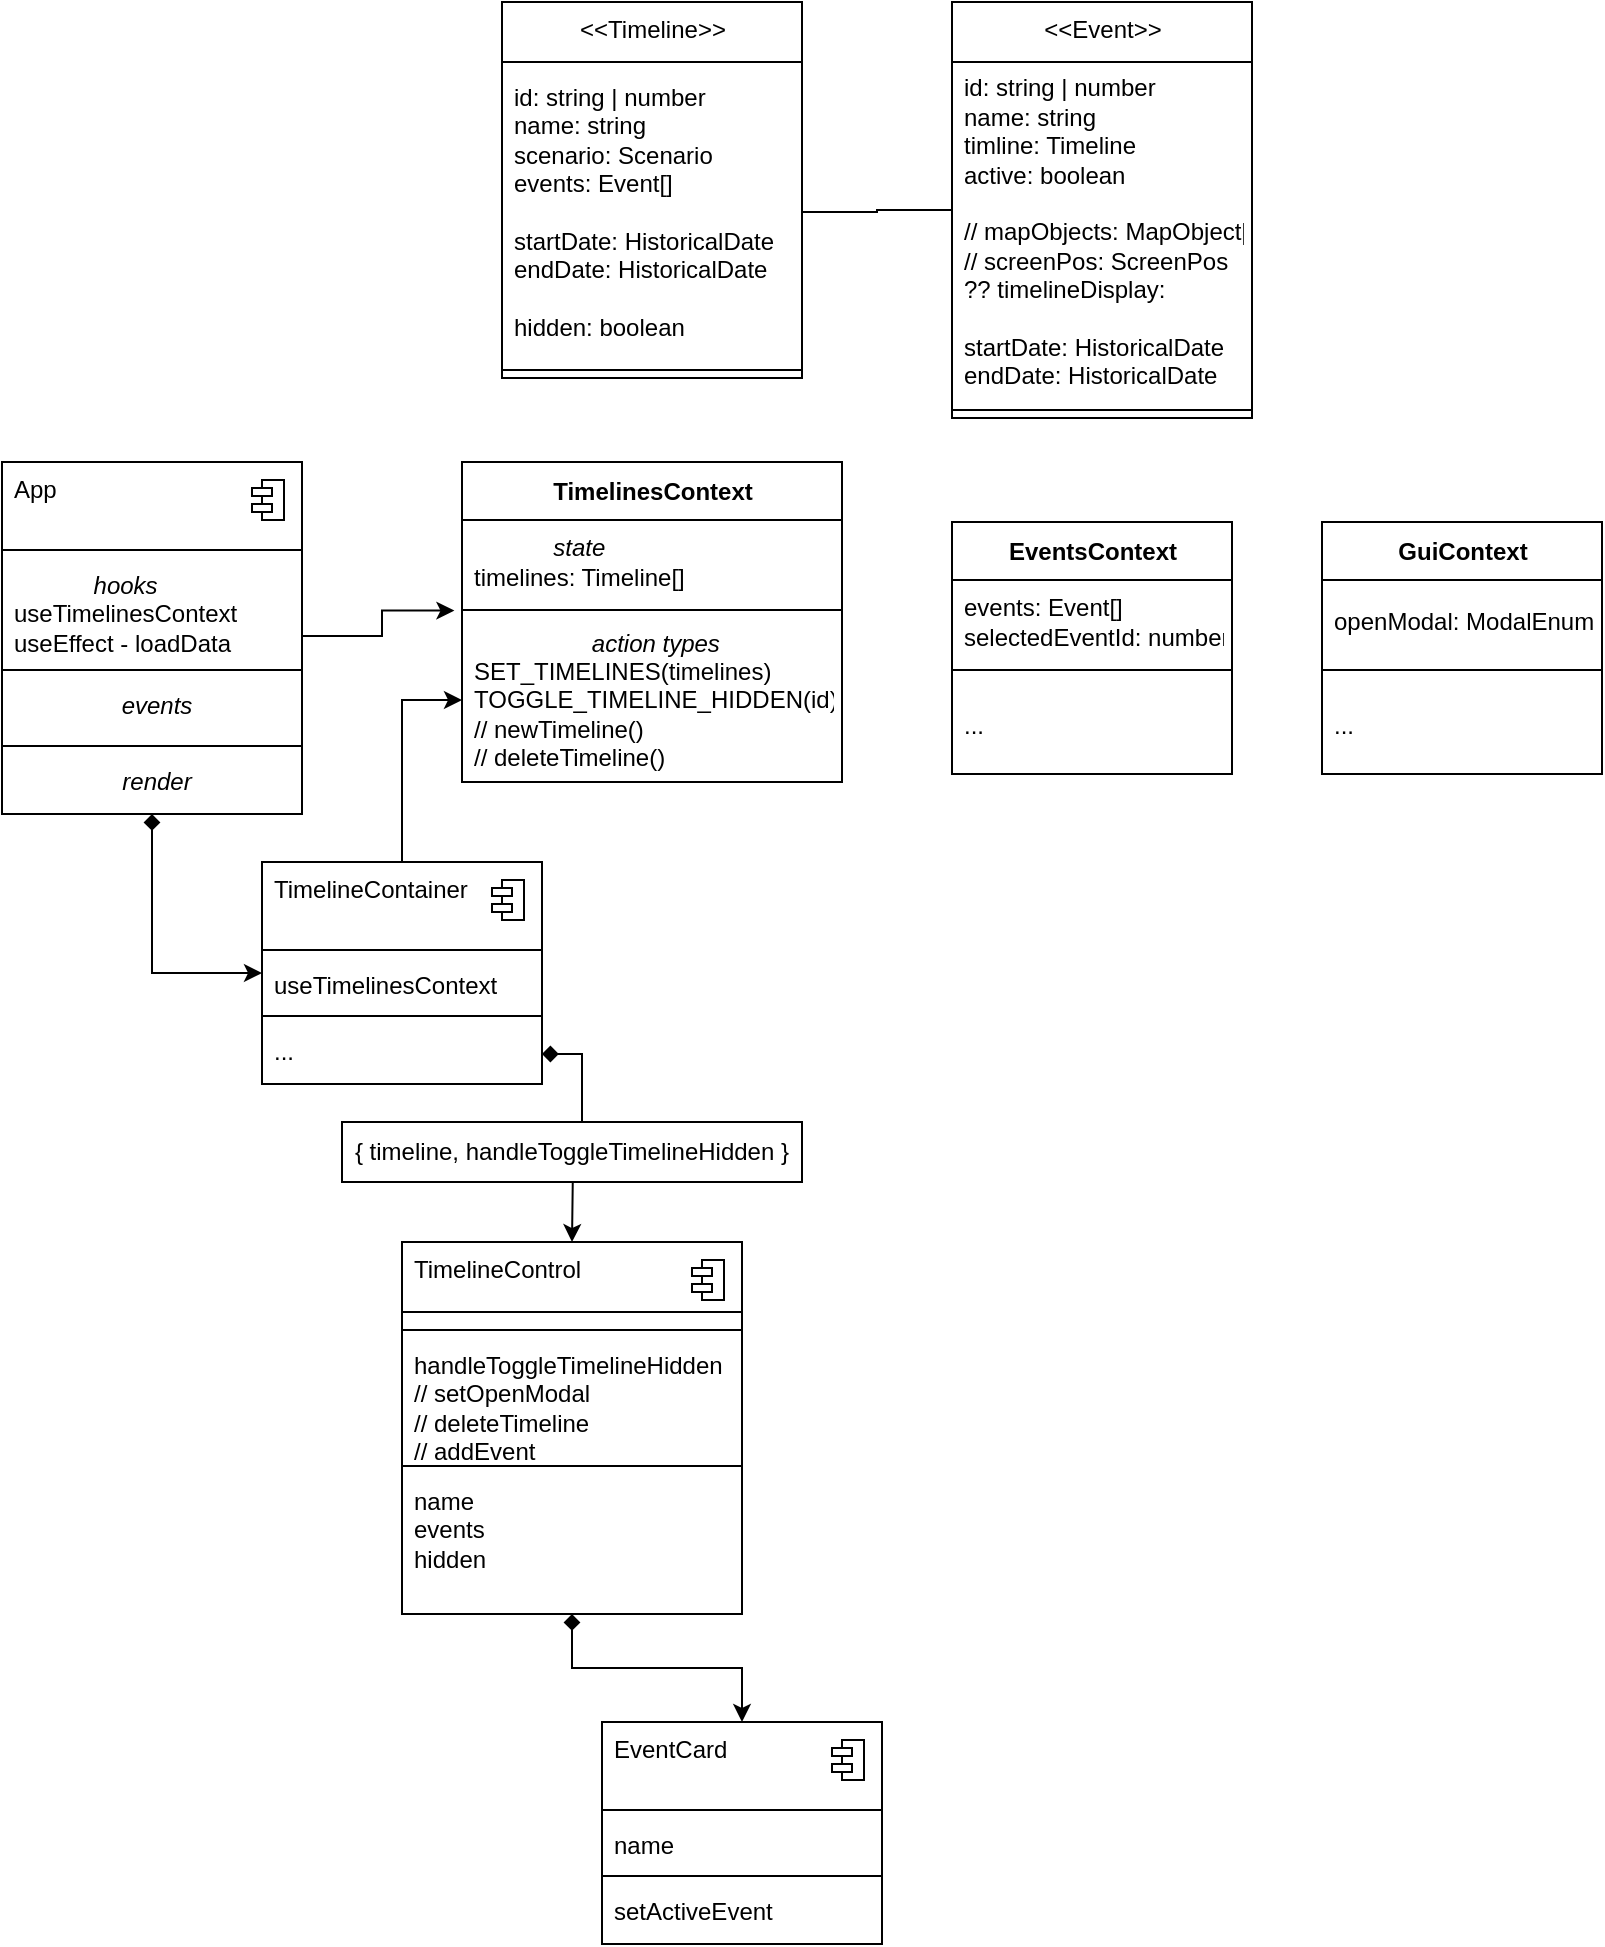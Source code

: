 <mxfile>
    <diagram id="kr2M9JabB7qYw9emZVNV" name="Page-1">
        <mxGraphModel dx="952" dy="587" grid="1" gridSize="10" guides="1" tooltips="1" connect="1" arrows="1" fold="1" page="1" pageScale="1" pageWidth="850" pageHeight="1100" math="0" shadow="0">
            <root>
                <mxCell id="0"/>
                <mxCell id="1" parent="0"/>
                <mxCell id="45" value="" style="fontStyle=1;align=center;verticalAlign=top;childLayout=stackLayout;horizontal=1;horizontalStack=0;resizeParent=1;resizeParentMax=0;resizeLast=0;marginBottom=0;" parent="1" vertex="1">
                    <mxGeometry x="240" y="640" width="170" height="186" as="geometry"/>
                </mxCell>
                <mxCell id="88" value="TimelineControl" style="html=1;align=left;spacingLeft=4;verticalAlign=top;strokeColor=none;fillColor=none;" vertex="1" parent="45">
                    <mxGeometry width="170" height="40" as="geometry"/>
                </mxCell>
                <mxCell id="89" value="" style="shape=module;jettyWidth=10;jettyHeight=4;" vertex="1" parent="88">
                    <mxGeometry x="1" width="16" height="20" relative="1" as="geometry">
                        <mxPoint x="-25" y="9" as="offset"/>
                    </mxGeometry>
                </mxCell>
                <mxCell id="48" value="" style="line;strokeWidth=1;fillColor=none;align=left;verticalAlign=middle;spacingTop=-1;spacingLeft=3;spacingRight=3;rotatable=0;labelPosition=right;points=[];portConstraint=eastwest;" parent="45" vertex="1">
                    <mxGeometry y="40" width="170" height="8" as="geometry"/>
                </mxCell>
                <mxCell id="49" value="handleToggleTimelineHidden&lt;br&gt;// setOpenModal&lt;br&gt;// deleteTimeline&lt;br&gt;// addEvent" style="html=1;align=left;spacingLeft=4;verticalAlign=top;strokeColor=none;fillColor=none;" parent="45" vertex="1">
                    <mxGeometry y="48" width="170" height="60" as="geometry"/>
                </mxCell>
                <mxCell id="50" value="" style="line;strokeWidth=1;fillColor=none;align=left;verticalAlign=middle;spacingTop=-1;spacingLeft=3;spacingRight=3;rotatable=0;labelPosition=right;points=[];portConstraint=eastwest;" parent="45" vertex="1">
                    <mxGeometry y="108" width="170" height="8" as="geometry"/>
                </mxCell>
                <mxCell id="51" value="name&lt;br&gt;events&lt;br&gt;hidden" style="html=1;align=left;spacingLeft=4;verticalAlign=top;strokeColor=none;fillColor=none;" parent="45" vertex="1">
                    <mxGeometry y="116" width="170" height="70" as="geometry"/>
                </mxCell>
                <mxCell id="10" value="&amp;lt;&amp;lt;Event&amp;gt;&amp;gt;" style="swimlane;fontStyle=0;align=center;verticalAlign=top;childLayout=stackLayout;horizontal=1;startSize=30;horizontalStack=0;resizeParent=1;resizeParentMax=0;resizeLast=0;collapsible=0;marginBottom=0;html=1;" parent="1" vertex="1">
                    <mxGeometry x="515" y="20" width="150" height="208" as="geometry"/>
                </mxCell>
                <mxCell id="12" value="id: string | number&lt;br&gt;name: string&lt;br&gt;timline: Timeline&lt;br&gt;active: boolean&lt;br&gt;&lt;br&gt;// mapObjects: MapObject[]&lt;br&gt;// screenPos: ScreenPos&lt;br&gt;?? timelineDisplay:&amp;nbsp;&lt;br&gt;&lt;br&gt;startDate: HistoricalDate&lt;br&gt;endDate: HistoricalDate" style="text;html=1;strokeColor=none;fillColor=none;align=left;verticalAlign=middle;spacingLeft=4;spacingRight=4;overflow=hidden;rotatable=0;points=[[0,0.5],[1,0.5]];portConstraint=eastwest;" parent="10" vertex="1">
                    <mxGeometry y="30" width="150" height="170" as="geometry"/>
                </mxCell>
                <mxCell id="15" value="" style="line;strokeWidth=1;fillColor=none;align=left;verticalAlign=middle;spacingTop=-1;spacingLeft=3;spacingRight=3;rotatable=0;labelPosition=right;points=[];portConstraint=eastwest;" parent="10" vertex="1">
                    <mxGeometry y="200" width="150" height="8" as="geometry"/>
                </mxCell>
                <mxCell id="19" value="" style="fontStyle=1;align=center;verticalAlign=top;childLayout=stackLayout;horizontal=1;horizontalStack=0;resizeParent=1;resizeParentMax=0;resizeLast=0;marginBottom=0;" parent="1" vertex="1">
                    <mxGeometry x="40" y="250" width="150" height="176" as="geometry"/>
                </mxCell>
                <mxCell id="20" value="App" style="html=1;align=left;spacingLeft=4;verticalAlign=top;strokeColor=none;fillColor=none;" parent="19" vertex="1">
                    <mxGeometry width="150" height="40" as="geometry"/>
                </mxCell>
                <mxCell id="21" value="" style="shape=module;jettyWidth=10;jettyHeight=4;" parent="20" vertex="1">
                    <mxGeometry x="1" width="16" height="20" relative="1" as="geometry">
                        <mxPoint x="-25" y="9" as="offset"/>
                    </mxGeometry>
                </mxCell>
                <mxCell id="22" value="" style="line;strokeWidth=1;fillColor=none;align=left;verticalAlign=middle;spacingTop=-1;spacingLeft=3;spacingRight=3;rotatable=0;labelPosition=right;points=[];portConstraint=eastwest;" parent="19" vertex="1">
                    <mxGeometry y="40" width="150" height="8" as="geometry"/>
                </mxCell>
                <mxCell id="24" value="&lt;div style=&quot;text-align: center&quot;&gt;&lt;i&gt;hooks&lt;/i&gt;&lt;/div&gt;useTimelinesContext&lt;br&gt;useEffect - loadData" style="html=1;align=left;spacingLeft=4;verticalAlign=top;strokeColor=none;fillColor=none;" parent="19" vertex="1">
                    <mxGeometry y="48" width="150" height="52" as="geometry"/>
                </mxCell>
                <mxCell id="25" value="" style="line;strokeWidth=1;fillColor=none;align=left;verticalAlign=middle;spacingTop=-1;spacingLeft=3;spacingRight=3;rotatable=0;labelPosition=right;points=[];portConstraint=eastwest;" parent="19" vertex="1">
                    <mxGeometry y="100" width="150" height="8" as="geometry"/>
                </mxCell>
                <mxCell id="27" value="&lt;i&gt;events&lt;/i&gt;" style="html=1;align=center;spacingLeft=4;verticalAlign=top;strokeColor=none;fillColor=none;" parent="19" vertex="1">
                    <mxGeometry y="108" width="150" height="30" as="geometry"/>
                </mxCell>
                <mxCell id="75" value="" style="line;strokeWidth=1;fillColor=none;align=left;verticalAlign=middle;spacingTop=-1;spacingLeft=3;spacingRight=3;rotatable=0;labelPosition=right;points=[];portConstraint=eastwest;" parent="19" vertex="1">
                    <mxGeometry y="138" width="150" height="8" as="geometry"/>
                </mxCell>
                <mxCell id="74" value="&lt;i&gt;render&lt;/i&gt;" style="html=1;align=center;spacingLeft=4;verticalAlign=top;strokeColor=none;fillColor=none;" parent="19" vertex="1">
                    <mxGeometry y="146" width="150" height="30" as="geometry"/>
                </mxCell>
                <mxCell id="28" value="TimelinesContext" style="swimlane;fontStyle=1;align=center;verticalAlign=middle;childLayout=stackLayout;horizontal=1;startSize=29;horizontalStack=0;resizeParent=1;resizeParentMax=0;resizeLast=0;collapsible=0;marginBottom=0;html=1;" parent="1" vertex="1">
                    <mxGeometry x="270" y="250" width="190" height="160" as="geometry"/>
                </mxCell>
                <mxCell id="29" value="&lt;div style=&quot;text-align: center&quot;&gt;&lt;i&gt;state&lt;/i&gt;&lt;/div&gt;timelines: Timeline[]" style="text;html=1;strokeColor=none;fillColor=none;align=left;verticalAlign=middle;spacingLeft=4;spacingRight=4;overflow=hidden;rotatable=0;points=[[0,0.5],[1,0.5]];portConstraint=eastwest;" parent="28" vertex="1">
                    <mxGeometry y="29" width="190" height="41" as="geometry"/>
                </mxCell>
                <mxCell id="31" value="" style="line;strokeWidth=1;fillColor=none;align=left;verticalAlign=middle;spacingTop=-1;spacingLeft=3;spacingRight=3;rotatable=0;labelPosition=right;points=[];portConstraint=eastwest;" parent="28" vertex="1">
                    <mxGeometry y="70" width="190" height="8" as="geometry"/>
                </mxCell>
                <mxCell id="30" value="&lt;div style=&quot;text-align: center&quot;&gt;&lt;i&gt;action types&lt;/i&gt;&lt;/div&gt;SET_TIMELINES(timelines)&lt;br&gt;TOGGLE_TIMELINE_HIDDEN(id)&lt;br&gt;// newTimeline()&lt;br&gt;// deleteTimeline()" style="text;html=1;strokeColor=none;fillColor=none;align=left;verticalAlign=middle;spacingLeft=4;spacingRight=4;overflow=hidden;rotatable=0;points=[[0,0.5],[1,0.5]];portConstraint=eastwest;" parent="28" vertex="1">
                    <mxGeometry y="78" width="190" height="82" as="geometry"/>
                </mxCell>
                <mxCell id="33" value="" style="fontStyle=1;align=center;verticalAlign=top;childLayout=stackLayout;horizontal=1;horizontalStack=0;resizeParent=1;resizeParentMax=0;resizeLast=0;marginBottom=0;" parent="1" vertex="1">
                    <mxGeometry x="170" y="450" width="140" height="111" as="geometry"/>
                </mxCell>
                <mxCell id="34" value="TimelineContainer" style="html=1;align=left;spacingLeft=4;verticalAlign=top;strokeColor=none;fillColor=none;" parent="33" vertex="1">
                    <mxGeometry width="140" height="40" as="geometry"/>
                </mxCell>
                <mxCell id="35" value="" style="shape=module;jettyWidth=10;jettyHeight=4;" parent="34" vertex="1">
                    <mxGeometry x="1" width="16" height="20" relative="1" as="geometry">
                        <mxPoint x="-25" y="9" as="offset"/>
                    </mxGeometry>
                </mxCell>
                <mxCell id="36" value="" style="line;strokeWidth=1;fillColor=none;align=left;verticalAlign=middle;spacingTop=-1;spacingLeft=3;spacingRight=3;rotatable=0;labelPosition=right;points=[];portConstraint=eastwest;" parent="33" vertex="1">
                    <mxGeometry y="40" width="140" height="8" as="geometry"/>
                </mxCell>
                <mxCell id="37" value="useTimelinesContext" style="html=1;align=left;spacingLeft=4;verticalAlign=top;strokeColor=none;fillColor=none;" parent="33" vertex="1">
                    <mxGeometry y="48" width="140" height="25" as="geometry"/>
                </mxCell>
                <mxCell id="38" value="" style="line;strokeWidth=1;fillColor=none;align=left;verticalAlign=middle;spacingTop=-1;spacingLeft=3;spacingRight=3;rotatable=0;labelPosition=right;points=[];portConstraint=eastwest;" parent="33" vertex="1">
                    <mxGeometry y="73" width="140" height="8" as="geometry"/>
                </mxCell>
                <mxCell id="40" value="..." style="html=1;align=left;spacingLeft=4;verticalAlign=top;strokeColor=none;fillColor=none;" parent="33" vertex="1">
                    <mxGeometry y="81" width="140" height="30" as="geometry"/>
                </mxCell>
                <mxCell id="41" style="edgeStyle=orthogonalEdgeStyle;rounded=0;orthogonalLoop=1;jettySize=auto;html=1;exitX=0.5;exitY=1;exitDx=0;exitDy=0;entryX=0;entryY=0.5;entryDx=0;entryDy=0;startArrow=diamond;startFill=1;" parent="1" source="74" target="33" edge="1">
                    <mxGeometry relative="1" as="geometry"/>
                </mxCell>
                <mxCell id="52" style="edgeStyle=orthogonalEdgeStyle;rounded=0;orthogonalLoop=1;jettySize=auto;html=1;startArrow=diamond;startFill=1;" parent="1" source="40" edge="1">
                    <mxGeometry relative="1" as="geometry">
                        <mxPoint x="325" y="640" as="targetPoint"/>
                    </mxGeometry>
                </mxCell>
                <mxCell id="53" value="&amp;lt;&amp;lt;Timeline&amp;gt;&amp;gt;" style="swimlane;fontStyle=0;align=center;verticalAlign=top;childLayout=stackLayout;horizontal=1;startSize=30;horizontalStack=0;resizeParent=1;resizeParentMax=0;resizeLast=0;collapsible=0;marginBottom=0;html=1;" parent="1" vertex="1">
                    <mxGeometry x="290" y="20" width="150" height="188" as="geometry"/>
                </mxCell>
                <mxCell id="54" value="id: string | number&lt;br&gt;name: string&lt;br&gt;scenario: Scenario&lt;br&gt;events: Event[]&lt;br&gt;&lt;br&gt;startDate: HistoricalDate&lt;br&gt;endDate: HistoricalDate&lt;br&gt;&lt;br&gt;hidden: boolean" style="text;html=1;strokeColor=none;fillColor=none;align=left;verticalAlign=middle;spacingLeft=4;spacingRight=4;overflow=hidden;rotatable=0;points=[[0,0.5],[1,0.5]];portConstraint=eastwest;" parent="53" vertex="1">
                    <mxGeometry y="30" width="150" height="150" as="geometry"/>
                </mxCell>
                <mxCell id="55" value="" style="line;strokeWidth=1;fillColor=none;align=left;verticalAlign=middle;spacingTop=-1;spacingLeft=3;spacingRight=3;rotatable=0;labelPosition=right;points=[];portConstraint=eastwest;" parent="53" vertex="1">
                    <mxGeometry y="180" width="150" height="8" as="geometry"/>
                </mxCell>
                <mxCell id="58" style="edgeStyle=orthogonalEdgeStyle;rounded=0;orthogonalLoop=1;jettySize=auto;html=1;entryX=-0.02;entryY=-0.045;entryDx=0;entryDy=0;entryPerimeter=0;endArrow=classic;endFill=1;exitX=1;exitY=0.75;exitDx=0;exitDy=0;" parent="1" source="24" target="30" edge="1">
                    <mxGeometry relative="1" as="geometry">
                        <mxPoint x="220" y="310" as="sourcePoint"/>
                    </mxGeometry>
                </mxCell>
                <mxCell id="59" value="" style="fontStyle=1;align=center;verticalAlign=top;childLayout=stackLayout;horizontal=1;horizontalStack=0;resizeParent=1;resizeParentMax=0;resizeLast=0;marginBottom=0;" parent="1" vertex="1">
                    <mxGeometry x="340" y="880" width="140" height="111" as="geometry"/>
                </mxCell>
                <mxCell id="60" value="EventCard" style="html=1;align=left;spacingLeft=4;verticalAlign=top;strokeColor=none;fillColor=none;" parent="59" vertex="1">
                    <mxGeometry width="140" height="40" as="geometry"/>
                </mxCell>
                <mxCell id="61" value="" style="shape=module;jettyWidth=10;jettyHeight=4;" parent="60" vertex="1">
                    <mxGeometry x="1" width="16" height="20" relative="1" as="geometry">
                        <mxPoint x="-25" y="9" as="offset"/>
                    </mxGeometry>
                </mxCell>
                <mxCell id="62" value="" style="line;strokeWidth=1;fillColor=none;align=left;verticalAlign=middle;spacingTop=-1;spacingLeft=3;spacingRight=3;rotatable=0;labelPosition=right;points=[];portConstraint=eastwest;" parent="59" vertex="1">
                    <mxGeometry y="40" width="140" height="8" as="geometry"/>
                </mxCell>
                <mxCell id="63" value="name" style="html=1;align=left;spacingLeft=4;verticalAlign=top;strokeColor=none;fillColor=none;" parent="59" vertex="1">
                    <mxGeometry y="48" width="140" height="25" as="geometry"/>
                </mxCell>
                <mxCell id="64" value="" style="line;strokeWidth=1;fillColor=none;align=left;verticalAlign=middle;spacingTop=-1;spacingLeft=3;spacingRight=3;rotatable=0;labelPosition=right;points=[];portConstraint=eastwest;" parent="59" vertex="1">
                    <mxGeometry y="73" width="140" height="8" as="geometry"/>
                </mxCell>
                <mxCell id="65" value="setActiveEvent" style="html=1;align=left;spacingLeft=4;verticalAlign=top;strokeColor=none;fillColor=none;" parent="59" vertex="1">
                    <mxGeometry y="81" width="140" height="30" as="geometry"/>
                </mxCell>
                <mxCell id="67" value="EventsContext" style="swimlane;fontStyle=1;align=center;verticalAlign=middle;childLayout=stackLayout;horizontal=1;startSize=29;horizontalStack=0;resizeParent=1;resizeParentMax=0;resizeLast=0;collapsible=0;marginBottom=0;html=1;" parent="1" vertex="1">
                    <mxGeometry x="515" y="280" width="140" height="126" as="geometry"/>
                </mxCell>
                <mxCell id="68" value="events: Event[]&lt;br&gt;selectedEventId: number" style="text;html=1;strokeColor=none;fillColor=none;align=left;verticalAlign=middle;spacingLeft=4;spacingRight=4;overflow=hidden;rotatable=0;points=[[0,0.5],[1,0.5]];portConstraint=eastwest;" parent="67" vertex="1">
                    <mxGeometry y="29" width="140" height="41" as="geometry"/>
                </mxCell>
                <mxCell id="69" value="" style="line;strokeWidth=1;fillColor=none;align=left;verticalAlign=middle;spacingTop=-1;spacingLeft=3;spacingRight=3;rotatable=0;labelPosition=right;points=[];portConstraint=eastwest;" parent="67" vertex="1">
                    <mxGeometry y="70" width="140" height="8" as="geometry"/>
                </mxCell>
                <mxCell id="70" value="..." style="text;html=1;strokeColor=none;fillColor=none;align=left;verticalAlign=middle;spacingLeft=4;spacingRight=4;overflow=hidden;rotatable=0;points=[[0,0.5],[1,0.5]];portConstraint=eastwest;" parent="67" vertex="1">
                    <mxGeometry y="78" width="140" height="48" as="geometry"/>
                </mxCell>
                <mxCell id="71" style="edgeStyle=orthogonalEdgeStyle;rounded=0;orthogonalLoop=1;jettySize=auto;html=1;entryX=0;entryY=0.435;entryDx=0;entryDy=0;entryPerimeter=0;endArrow=none;endFill=0;" parent="1" source="54" target="12" edge="1">
                    <mxGeometry relative="1" as="geometry">
                        <mxPoint x="500" y="135" as="targetPoint"/>
                    </mxGeometry>
                </mxCell>
                <mxCell id="78" value="" style="align=right;verticalAlign=top;spacingRight=2;" parent="1" vertex="1">
                    <mxGeometry x="210" y="580" width="230" height="30" as="geometry"/>
                </mxCell>
                <mxCell id="79" value="{ timeline,&amp;nbsp;&lt;span style=&quot;text-align: left&quot;&gt;handleToggleTimelineHidden&amp;nbsp;&lt;/span&gt;}" style="text;html=1;strokeColor=none;fillColor=none;align=center;verticalAlign=middle;spacingLeft=4;spacingRight=4;overflow=hidden;rotatable=0;points=[[0,0.5],[1,0.5]];portConstraint=eastwest;resizeWidth=1;" parent="78" vertex="1">
                    <mxGeometry y="1" width="230" height="29" relative="1" as="geometry">
                        <mxPoint y="-30" as="offset"/>
                    </mxGeometry>
                </mxCell>
                <mxCell id="80" value="GuiContext" style="swimlane;fontStyle=1;align=center;verticalAlign=middle;childLayout=stackLayout;horizontal=1;startSize=29;horizontalStack=0;resizeParent=1;resizeParentMax=0;resizeLast=0;collapsible=0;marginBottom=0;html=1;" parent="1" vertex="1">
                    <mxGeometry x="700" y="280" width="140" height="126" as="geometry"/>
                </mxCell>
                <mxCell id="81" value="openModal: ModalEnum" style="text;html=1;strokeColor=none;fillColor=none;align=left;verticalAlign=middle;spacingLeft=4;spacingRight=4;overflow=hidden;rotatable=0;points=[[0,0.5],[1,0.5]];portConstraint=eastwest;" parent="80" vertex="1">
                    <mxGeometry y="29" width="140" height="41" as="geometry"/>
                </mxCell>
                <mxCell id="82" value="" style="line;strokeWidth=1;fillColor=none;align=left;verticalAlign=middle;spacingTop=-1;spacingLeft=3;spacingRight=3;rotatable=0;labelPosition=right;points=[];portConstraint=eastwest;" parent="80" vertex="1">
                    <mxGeometry y="70" width="140" height="8" as="geometry"/>
                </mxCell>
                <mxCell id="83" value="..." style="text;html=1;strokeColor=none;fillColor=none;align=left;verticalAlign=middle;spacingLeft=4;spacingRight=4;overflow=hidden;rotatable=0;points=[[0,0.5],[1,0.5]];portConstraint=eastwest;" parent="80" vertex="1">
                    <mxGeometry y="78" width="140" height="48" as="geometry"/>
                </mxCell>
                <mxCell id="85" style="edgeStyle=orthogonalEdgeStyle;rounded=0;orthogonalLoop=1;jettySize=auto;html=1;startArrow=diamond;startFill=1;endArrow=classic;endFill=1;" parent="1" source="51" target="60" edge="1">
                    <mxGeometry relative="1" as="geometry"/>
                </mxCell>
                <mxCell id="90" value="" style="line;strokeWidth=1;fillColor=none;align=left;verticalAlign=middle;spacingTop=-1;spacingLeft=3;spacingRight=3;rotatable=0;labelPosition=right;points=[];portConstraint=eastwest;" vertex="1" parent="1">
                    <mxGeometry x="240" y="670" width="170" height="10" as="geometry"/>
                </mxCell>
                <mxCell id="93" style="edgeStyle=orthogonalEdgeStyle;rounded=0;orthogonalLoop=1;jettySize=auto;html=1;entryX=0;entryY=0.5;entryDx=0;entryDy=0;exitX=0.5;exitY=0;exitDx=0;exitDy=0;" edge="1" parent="1" source="34" target="30">
                    <mxGeometry relative="1" as="geometry">
                        <mxPoint x="220" y="400" as="sourcePoint"/>
                    </mxGeometry>
                </mxCell>
            </root>
        </mxGraphModel>
    </diagram>
</mxfile>